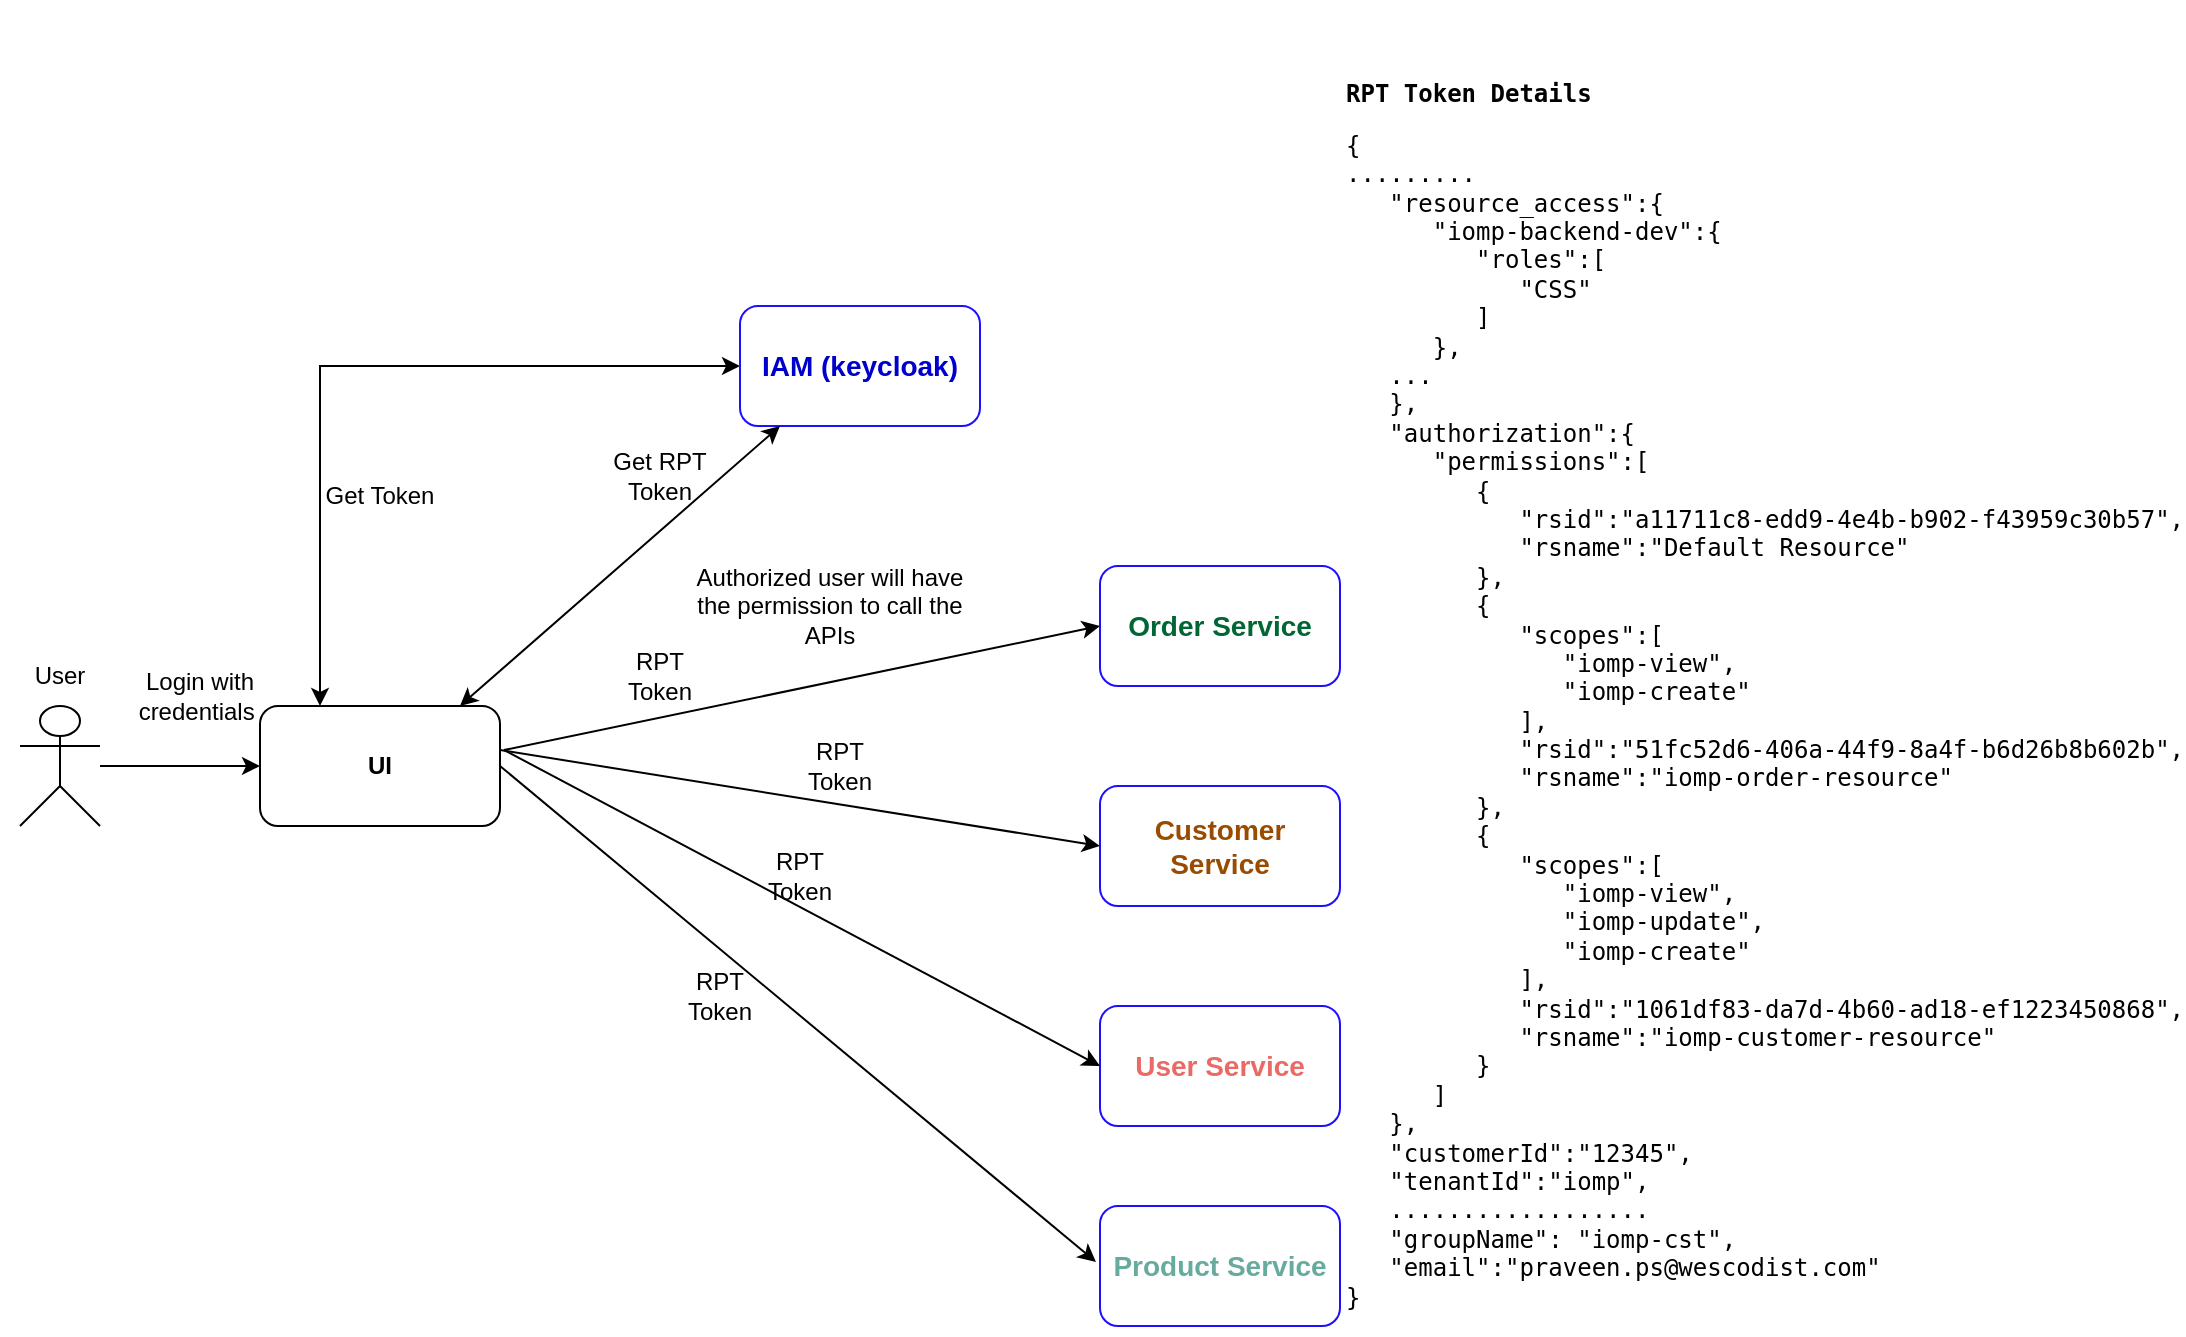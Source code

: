 <mxfile version="24.7.17">
  <diagram name="Page-1" id="DPZuo2MElfHg3hLIPSLu">
    <mxGraphModel dx="1853" dy="1740" grid="1" gridSize="10" guides="1" tooltips="1" connect="1" arrows="1" fold="1" page="1" pageScale="1" pageWidth="827" pageHeight="1169" math="0" shadow="0">
      <root>
        <mxCell id="0" />
        <mxCell id="1" parent="0" />
        <mxCell id="de4ILAnR9qA3daskAeha-31" style="edgeStyle=orthogonalEdgeStyle;rounded=0;orthogonalLoop=1;jettySize=auto;html=1;exitX=0.25;exitY=0;exitDx=0;exitDy=0;entryX=0;entryY=0.5;entryDx=0;entryDy=0;strokeColor=default;startArrow=classic;startFill=1;" parent="1" source="de4ILAnR9qA3daskAeha-1" target="de4ILAnR9qA3daskAeha-2" edge="1">
          <mxGeometry relative="1" as="geometry" />
        </mxCell>
        <mxCell id="de4ILAnR9qA3daskAeha-1" value="&lt;b&gt;UI&lt;/b&gt;" style="rounded=1;whiteSpace=wrap;html=1;" parent="1" vertex="1">
          <mxGeometry x="70" y="200" width="120" height="60" as="geometry" />
        </mxCell>
        <mxCell id="de4ILAnR9qA3daskAeha-2" value="&lt;font color=&quot;#0000cc&quot; style=&quot;font-size: 14px;&quot;&gt;&lt;b&gt;IAM (keycloak)&lt;/b&gt;&lt;/font&gt;" style="rounded=1;whiteSpace=wrap;html=1;strokeColor=#1F0FFF;" parent="1" vertex="1">
          <mxGeometry x="310" width="120" height="60" as="geometry" />
        </mxCell>
        <mxCell id="de4ILAnR9qA3daskAeha-3" value="&lt;span style=&quot;font-size: 14px;&quot;&gt;&lt;b style=&quot;&quot;&gt;&lt;font color=&quot;#006633&quot;&gt;Order Service&lt;/font&gt;&lt;/b&gt;&lt;/span&gt;" style="rounded=1;whiteSpace=wrap;html=1;strokeColor=#1F0FFF;" parent="1" vertex="1">
          <mxGeometry x="490" y="130" width="120" height="60" as="geometry" />
        </mxCell>
        <mxCell id="de4ILAnR9qA3daskAeha-4" value="&lt;span style=&quot;font-size: 14px;&quot;&gt;&lt;b style=&quot;&quot;&gt;&lt;font color=&quot;#994c00&quot;&gt;Customer Service&lt;/font&gt;&lt;/b&gt;&lt;/span&gt;" style="rounded=1;whiteSpace=wrap;html=1;strokeColor=#1F0FFF;" parent="1" vertex="1">
          <mxGeometry x="490" y="240" width="120" height="60" as="geometry" />
        </mxCell>
        <mxCell id="de4ILAnR9qA3daskAeha-5" value="&lt;font color=&quot;#ea6b66&quot; style=&quot;font-size: 14px;&quot;&gt;&lt;b style=&quot;&quot;&gt;User Service&lt;/b&gt;&lt;/font&gt;" style="rounded=1;whiteSpace=wrap;html=1;strokeColor=#1F0FFF;" parent="1" vertex="1">
          <mxGeometry x="490" y="350" width="120" height="60" as="geometry" />
        </mxCell>
        <mxCell id="de4ILAnR9qA3daskAeha-7" value="" style="endArrow=classic;html=1;rounded=0;entryX=0;entryY=0.5;entryDx=0;entryDy=0;exitX=1.017;exitY=0.367;exitDx=0;exitDy=0;exitPerimeter=0;" parent="1" source="de4ILAnR9qA3daskAeha-1" target="de4ILAnR9qA3daskAeha-3" edge="1">
          <mxGeometry width="50" height="50" relative="1" as="geometry">
            <mxPoint x="180" y="170" as="sourcePoint" />
            <mxPoint x="230" y="120" as="targetPoint" />
          </mxGeometry>
        </mxCell>
        <mxCell id="de4ILAnR9qA3daskAeha-8" value="" style="endArrow=classic;html=1;rounded=0;entryX=0;entryY=0.5;entryDx=0;entryDy=0;exitX=1.017;exitY=0.367;exitDx=0;exitDy=0;exitPerimeter=0;" parent="1" target="de4ILAnR9qA3daskAeha-4" edge="1">
          <mxGeometry width="50" height="50" relative="1" as="geometry">
            <mxPoint x="190" y="222" as="sourcePoint" />
            <mxPoint x="488" y="160" as="targetPoint" />
          </mxGeometry>
        </mxCell>
        <mxCell id="de4ILAnR9qA3daskAeha-9" value="" style="endArrow=classic;html=1;rounded=0;entryX=0;entryY=0.5;entryDx=0;entryDy=0;exitX=1.017;exitY=0.367;exitDx=0;exitDy=0;exitPerimeter=0;" parent="1" target="de4ILAnR9qA3daskAeha-5" edge="1">
          <mxGeometry width="50" height="50" relative="1" as="geometry">
            <mxPoint x="192" y="222" as="sourcePoint" />
            <mxPoint x="490" y="160" as="targetPoint" />
          </mxGeometry>
        </mxCell>
        <mxCell id="de4ILAnR9qA3daskAeha-13" value="" style="endArrow=classic;startArrow=classic;html=1;rounded=0;entryX=0.833;entryY=0;entryDx=0;entryDy=0;exitX=0.75;exitY=1;exitDx=0;exitDy=0;entryPerimeter=0;" parent="1" target="de4ILAnR9qA3daskAeha-1" edge="1">
          <mxGeometry width="50" height="50" relative="1" as="geometry">
            <mxPoint x="330" y="60" as="sourcePoint" />
            <mxPoint x="480" y="350" as="targetPoint" />
          </mxGeometry>
        </mxCell>
        <mxCell id="de4ILAnR9qA3daskAeha-14" value="Login with credentials&amp;nbsp;" style="text;html=1;align=center;verticalAlign=middle;whiteSpace=wrap;rounded=0;" parent="1" vertex="1">
          <mxGeometry x="10" y="180" width="60" height="30" as="geometry" />
        </mxCell>
        <mxCell id="de4ILAnR9qA3daskAeha-15" value="User" style="text;html=1;align=center;verticalAlign=middle;whiteSpace=wrap;rounded=0;" parent="1" vertex="1">
          <mxGeometry x="-60" y="170" width="60" height="30" as="geometry" />
        </mxCell>
        <mxCell id="de4ILAnR9qA3daskAeha-17" value="" style="shape=umlActor;verticalLabelPosition=bottom;verticalAlign=top;html=1;outlineConnect=0;" parent="1" vertex="1">
          <mxGeometry x="-50" y="200" width="40" height="60" as="geometry" />
        </mxCell>
        <mxCell id="de4ILAnR9qA3daskAeha-18" value="" style="endArrow=classic;html=1;rounded=0;entryX=0;entryY=0.5;entryDx=0;entryDy=0;" parent="1" target="de4ILAnR9qA3daskAeha-1" edge="1">
          <mxGeometry width="50" height="50" relative="1" as="geometry">
            <mxPoint x="-10" y="230" as="sourcePoint" />
            <mxPoint x="50" y="190" as="targetPoint" />
          </mxGeometry>
        </mxCell>
        <mxCell id="de4ILAnR9qA3daskAeha-22" value="Get RPT Token" style="text;html=1;align=center;verticalAlign=middle;whiteSpace=wrap;rounded=0;" parent="1" vertex="1">
          <mxGeometry x="240" y="70" width="60" height="30" as="geometry" />
        </mxCell>
        <mxCell id="de4ILAnR9qA3daskAeha-24" value="Authorized user will have the permission to call the APIs" style="text;html=1;align=center;verticalAlign=middle;whiteSpace=wrap;rounded=0;" parent="1" vertex="1">
          <mxGeometry x="280" y="120" width="150" height="60" as="geometry" />
        </mxCell>
        <mxCell id="de4ILAnR9qA3daskAeha-26" value="Get Token" style="text;html=1;align=center;verticalAlign=middle;whiteSpace=wrap;rounded=0;" parent="1" vertex="1">
          <mxGeometry x="100" y="80" width="60" height="30" as="geometry" />
        </mxCell>
        <mxCell id="de4ILAnR9qA3daskAeha-34" value="RPT Token" style="text;html=1;align=center;verticalAlign=middle;whiteSpace=wrap;rounded=0;" parent="1" vertex="1">
          <mxGeometry x="240" y="170" width="60" height="30" as="geometry" />
        </mxCell>
        <mxCell id="de4ILAnR9qA3daskAeha-35" value="RPT Token" style="text;html=1;align=center;verticalAlign=middle;whiteSpace=wrap;rounded=0;" parent="1" vertex="1">
          <mxGeometry x="310" y="270" width="60" height="30" as="geometry" />
        </mxCell>
        <mxCell id="de4ILAnR9qA3daskAeha-36" value="RPT Token" style="text;html=1;align=center;verticalAlign=middle;whiteSpace=wrap;rounded=0;" parent="1" vertex="1">
          <mxGeometry x="330" y="215" width="60" height="30" as="geometry" />
        </mxCell>
        <mxCell id="de4ILAnR9qA3daskAeha-38" value="&lt;pre&gt;&lt;br&gt;&lt;/pre&gt;&lt;pre&gt;&lt;b&gt;RPT Token Details&lt;/b&gt;&lt;/pre&gt;&lt;pre&gt;{&lt;br&gt;.........&lt;br&gt;&amp;nbsp; &amp;nbsp;&quot;resource_access&quot;:{&lt;br&gt;&amp;nbsp; &amp;nbsp; &amp;nbsp; &quot;iomp-backend-dev&quot;:{&lt;br&gt;&amp;nbsp; &amp;nbsp; &amp;nbsp; &amp;nbsp; &amp;nbsp;&quot;roles&quot;:[&lt;br&gt;&amp;nbsp; &amp;nbsp; &amp;nbsp; &amp;nbsp; &amp;nbsp; &amp;nbsp; &quot;CSS&quot;&lt;br&gt;&amp;nbsp; &amp;nbsp; &amp;nbsp; &amp;nbsp; &amp;nbsp;]&lt;br&gt;&amp;nbsp; &amp;nbsp; &amp;nbsp; },&lt;br&gt;&amp;nbsp; &amp;nbsp;...&lt;br&gt;&amp;nbsp; &amp;nbsp;},&lt;br&gt;&amp;nbsp; &amp;nbsp;&quot;authorization&quot;:{&lt;br&gt;&amp;nbsp; &amp;nbsp; &amp;nbsp; &quot;permissions&quot;:[&lt;br&gt;&amp;nbsp; &amp;nbsp; &amp;nbsp; &amp;nbsp; &amp;nbsp;{&lt;br&gt;&amp;nbsp; &amp;nbsp; &amp;nbsp; &amp;nbsp; &amp;nbsp; &amp;nbsp; &quot;rsid&quot;:&quot;a11711c8-edd9-4e4b-b902-f43959c30b57&quot;,&lt;br&gt;&amp;nbsp; &amp;nbsp; &amp;nbsp; &amp;nbsp; &amp;nbsp; &amp;nbsp; &quot;rsname&quot;:&quot;Default Resource&quot;&lt;br&gt;&amp;nbsp; &amp;nbsp; &amp;nbsp; &amp;nbsp; &amp;nbsp;},&lt;br&gt;&amp;nbsp; &amp;nbsp; &amp;nbsp; &amp;nbsp; &amp;nbsp;{&lt;br&gt;&amp;nbsp; &amp;nbsp; &amp;nbsp; &amp;nbsp; &amp;nbsp; &amp;nbsp; &quot;scopes&quot;:[&lt;br&gt;&amp;nbsp; &amp;nbsp; &amp;nbsp; &amp;nbsp; &amp;nbsp; &amp;nbsp; &amp;nbsp; &amp;nbsp;&quot;iomp-view&quot;,&lt;br&gt;&amp;nbsp; &amp;nbsp; &amp;nbsp; &amp;nbsp; &amp;nbsp; &amp;nbsp; &amp;nbsp; &amp;nbsp;&quot;iomp-create&quot;&lt;br&gt;&amp;nbsp; &amp;nbsp; &amp;nbsp; &amp;nbsp; &amp;nbsp; &amp;nbsp; ],&lt;br&gt;&amp;nbsp; &amp;nbsp; &amp;nbsp; &amp;nbsp; &amp;nbsp; &amp;nbsp; &quot;rsid&quot;:&quot;51fc52d6-406a-44f9-8a4f-b6d26b8b602b&quot;,&lt;br&gt;&amp;nbsp; &amp;nbsp; &amp;nbsp; &amp;nbsp; &amp;nbsp; &amp;nbsp; &quot;rsname&quot;:&quot;iomp-order-resource&quot;&lt;br&gt;&amp;nbsp; &amp;nbsp; &amp;nbsp; &amp;nbsp; &amp;nbsp;},&lt;br&gt;&amp;nbsp; &amp;nbsp; &amp;nbsp; &amp;nbsp; &amp;nbsp;{&lt;br&gt;&amp;nbsp; &amp;nbsp; &amp;nbsp; &amp;nbsp; &amp;nbsp; &amp;nbsp; &quot;scopes&quot;:[&lt;br&gt;&amp;nbsp; &amp;nbsp; &amp;nbsp; &amp;nbsp; &amp;nbsp; &amp;nbsp; &amp;nbsp; &amp;nbsp;&quot;iomp-view&quot;,&lt;br&gt;&amp;nbsp; &amp;nbsp; &amp;nbsp; &amp;nbsp; &amp;nbsp; &amp;nbsp; &amp;nbsp; &amp;nbsp;&quot;iomp-update&quot;,&lt;br&gt;&amp;nbsp; &amp;nbsp; &amp;nbsp; &amp;nbsp; &amp;nbsp; &amp;nbsp; &amp;nbsp; &amp;nbsp;&quot;iomp-create&quot;&lt;br&gt;&amp;nbsp; &amp;nbsp; &amp;nbsp; &amp;nbsp; &amp;nbsp; &amp;nbsp; ],&lt;br&gt;&amp;nbsp; &amp;nbsp; &amp;nbsp; &amp;nbsp; &amp;nbsp; &amp;nbsp; &quot;rsid&quot;:&quot;1061df83-da7d-4b60-ad18-ef1223450868&quot;,&lt;br&gt;&amp;nbsp; &amp;nbsp; &amp;nbsp; &amp;nbsp; &amp;nbsp; &amp;nbsp; &quot;rsname&quot;:&quot;iomp-customer-resource&quot;&lt;br&gt;&amp;nbsp; &amp;nbsp; &amp;nbsp; &amp;nbsp; &amp;nbsp;}&lt;br&gt;&amp;nbsp; &amp;nbsp; &amp;nbsp; ]&lt;br&gt;&amp;nbsp; &amp;nbsp;},&lt;br&gt;&amp;nbsp; &amp;nbsp;&quot;customerId&quot;:&quot;12345&quot;,&lt;br&gt;&amp;nbsp; &amp;nbsp;&quot;tenantId&quot;:&quot;iomp&quot;,&lt;br&gt;&amp;nbsp; &amp;nbsp;..................&lt;br&gt;&amp;nbsp; &amp;nbsp;&quot;groupName&quot;: &quot;iomp-cst&quot;,&lt;br&gt;&amp;nbsp; &amp;nbsp;&quot;email&quot;:&quot;praveen.ps@wescodist.com&quot;&lt;br&gt;}&lt;/pre&gt;" style="text;html=1;align=left;verticalAlign=middle;whiteSpace=wrap;rounded=0;" parent="1" vertex="1">
          <mxGeometry x="611" y="166" width="60" height="30" as="geometry" />
        </mxCell>
        <mxCell id="KkLrmgou81ArQ0HIMtIr-1" value="&lt;font color=&quot;#67ab9f&quot; style=&quot;font-size: 14px;&quot;&gt;&lt;b style=&quot;&quot;&gt;Product Service&lt;/b&gt;&lt;/font&gt;" style="rounded=1;whiteSpace=wrap;html=1;strokeColor=#1F0FFF;" parent="1" vertex="1">
          <mxGeometry x="490" y="450" width="120" height="60" as="geometry" />
        </mxCell>
        <mxCell id="KkLrmgou81ArQ0HIMtIr-3" value="" style="endArrow=classic;html=1;rounded=0;entryX=0;entryY=0.5;entryDx=0;entryDy=0;" parent="1" edge="1">
          <mxGeometry width="50" height="50" relative="1" as="geometry">
            <mxPoint x="190" y="230" as="sourcePoint" />
            <mxPoint x="488" y="478" as="targetPoint" />
          </mxGeometry>
        </mxCell>
        <mxCell id="KkLrmgou81ArQ0HIMtIr-5" value="RPT Token" style="text;html=1;align=center;verticalAlign=middle;whiteSpace=wrap;rounded=0;" parent="1" vertex="1">
          <mxGeometry x="270" y="330" width="60" height="30" as="geometry" />
        </mxCell>
      </root>
    </mxGraphModel>
  </diagram>
</mxfile>
